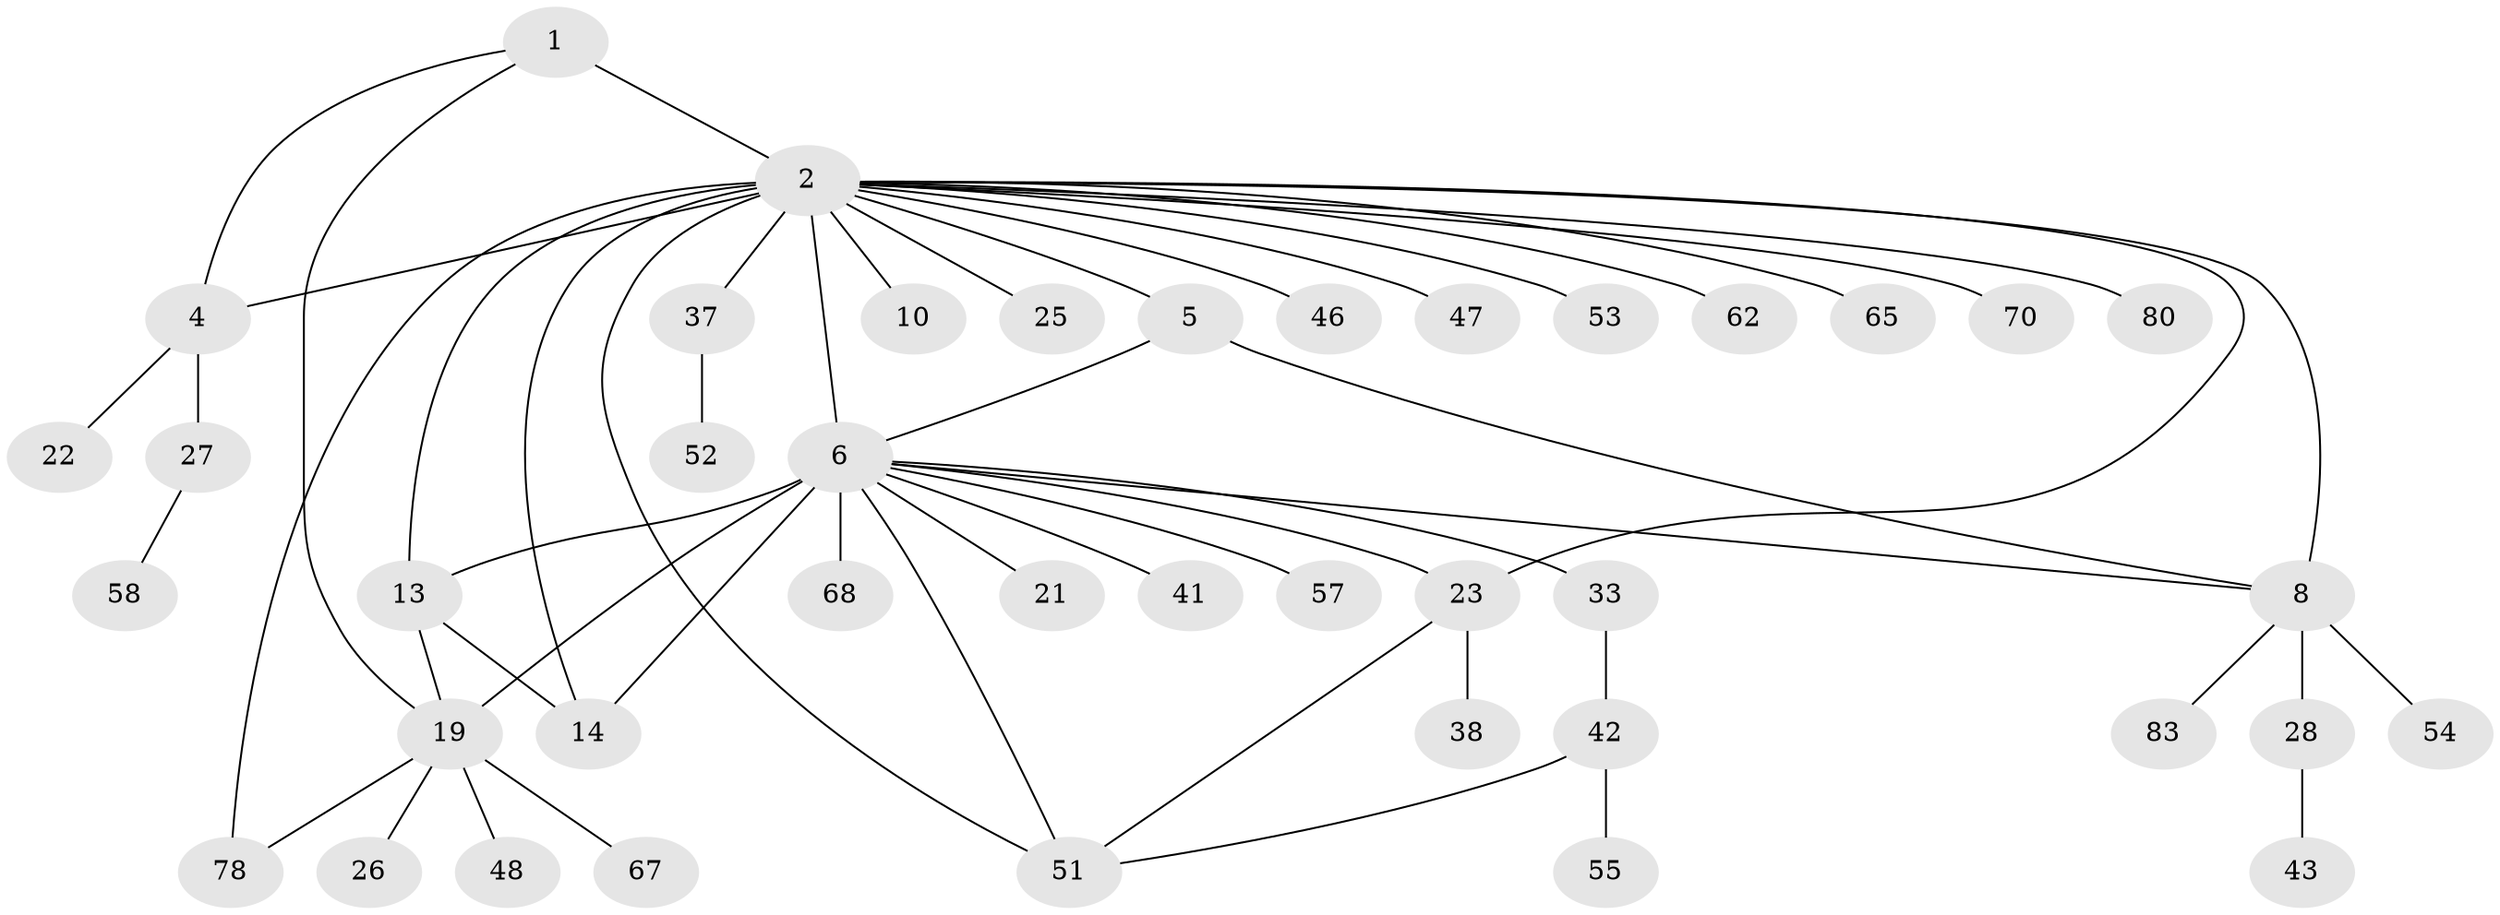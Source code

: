 // original degree distribution, {4: 0.07228915662650602, 10: 0.04819277108433735, 7: 0.060240963855421686, 5: 0.03614457831325301, 3: 0.060240963855421686, 6: 0.04819277108433735, 1: 0.4457831325301205, 2: 0.2289156626506024}
// Generated by graph-tools (version 1.1) at 2025/19/03/04/25 18:19:33]
// undirected, 41 vertices, 54 edges
graph export_dot {
graph [start="1"]
  node [color=gray90,style=filled];
  1;
  2 [super="+61+3+9"];
  4;
  5;
  6 [super="+17+16+32+49"];
  8 [super="+44"];
  10 [super="+63"];
  13 [super="+79+15+39+31"];
  14;
  19 [super="+35+34+20"];
  21;
  22;
  23 [super="+76+77"];
  25;
  26 [super="+71"];
  27;
  28;
  33;
  37;
  38;
  41;
  42;
  43;
  46;
  47;
  48;
  51 [super="+59+81"];
  52 [super="+73"];
  53;
  54;
  55 [super="+56"];
  57;
  58;
  62;
  65;
  67;
  68;
  70;
  78;
  80;
  83;
  1 -- 2 [weight=2];
  1 -- 4;
  1 -- 19;
  2 -- 4 [weight=2];
  2 -- 25;
  2 -- 46;
  2 -- 47;
  2 -- 51;
  2 -- 65;
  2 -- 5;
  2 -- 6 [weight=6];
  2 -- 37;
  2 -- 8;
  2 -- 70;
  2 -- 13 [weight=2];
  2 -- 53;
  2 -- 62;
  2 -- 10 [weight=3];
  2 -- 14;
  2 -- 78;
  2 -- 80;
  2 -- 23;
  4 -- 22;
  4 -- 27;
  5 -- 6;
  5 -- 8;
  6 -- 8;
  6 -- 41;
  6 -- 33;
  6 -- 19 [weight=4];
  6 -- 21;
  6 -- 23;
  6 -- 68 [weight=2];
  6 -- 13 [weight=2];
  6 -- 14;
  6 -- 51;
  6 -- 57;
  8 -- 28;
  8 -- 54;
  8 -- 83;
  13 -- 14 [weight=2];
  13 -- 19 [weight=2];
  19 -- 26;
  19 -- 67;
  19 -- 78;
  19 -- 48;
  23 -- 38;
  23 -- 51;
  27 -- 58;
  28 -- 43;
  33 -- 42;
  37 -- 52;
  42 -- 51;
  42 -- 55;
}
